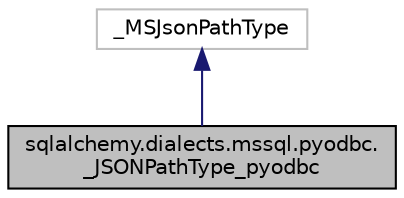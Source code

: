 digraph "sqlalchemy.dialects.mssql.pyodbc._JSONPathType_pyodbc"
{
 // LATEX_PDF_SIZE
  edge [fontname="Helvetica",fontsize="10",labelfontname="Helvetica",labelfontsize="10"];
  node [fontname="Helvetica",fontsize="10",shape=record];
  Node1 [label="sqlalchemy.dialects.mssql.pyodbc.\l_JSONPathType_pyodbc",height=0.2,width=0.4,color="black", fillcolor="grey75", style="filled", fontcolor="black",tooltip=" "];
  Node2 -> Node1 [dir="back",color="midnightblue",fontsize="10",style="solid",fontname="Helvetica"];
  Node2 [label="_MSJsonPathType",height=0.2,width=0.4,color="grey75", fillcolor="white", style="filled",tooltip=" "];
}
